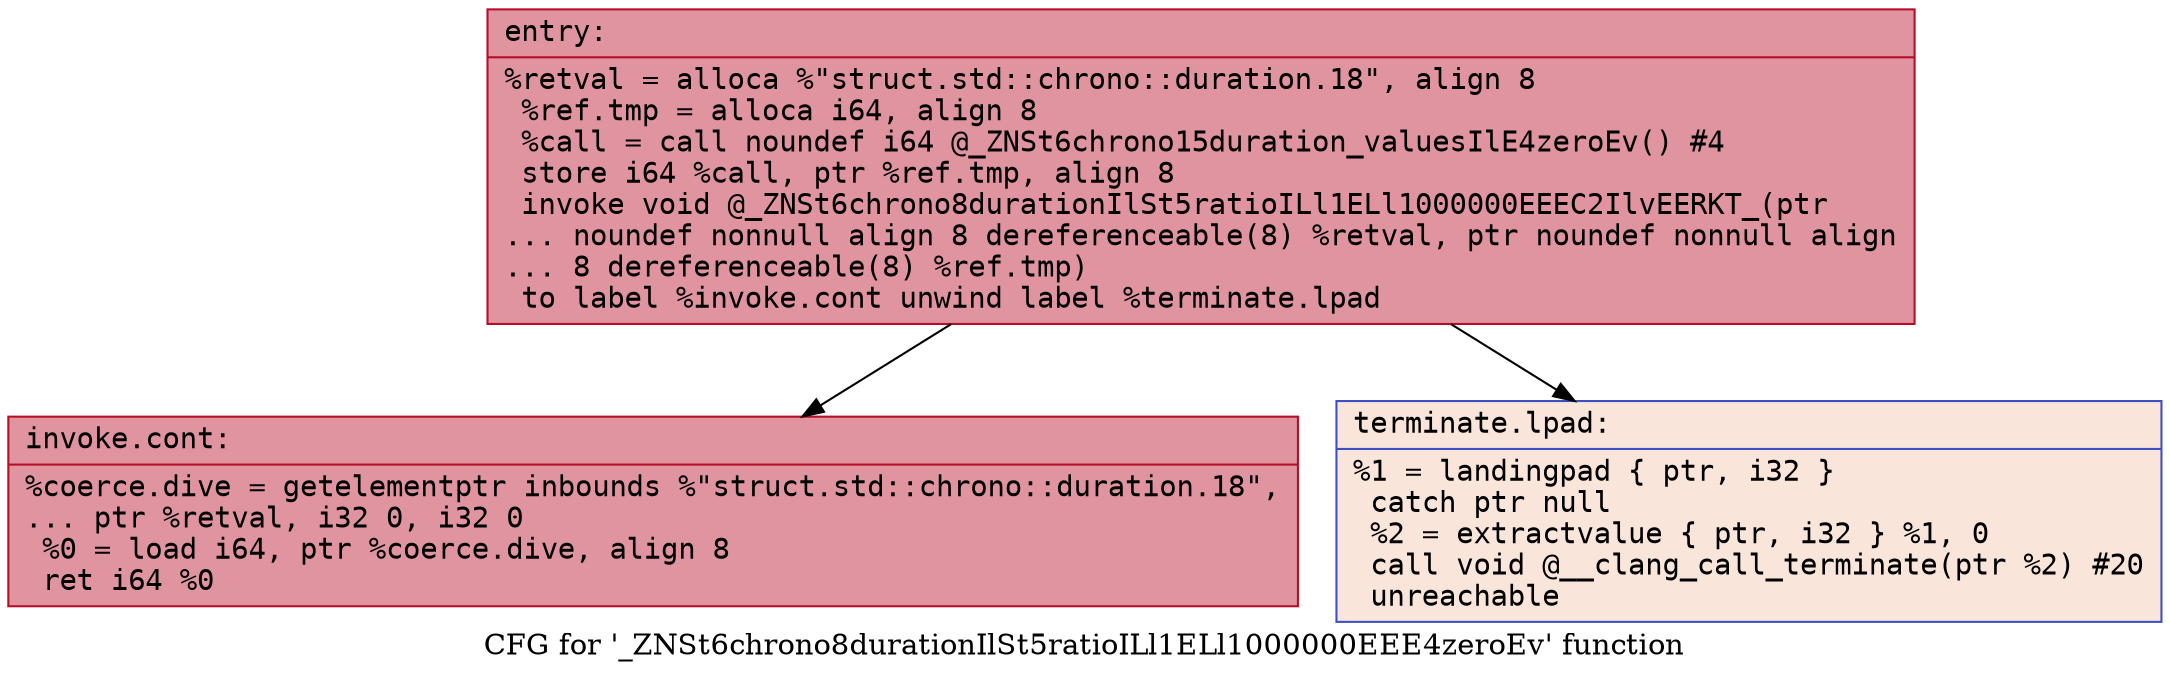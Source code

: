 digraph "CFG for '_ZNSt6chrono8durationIlSt5ratioILl1ELl1000000EEE4zeroEv' function" {
	label="CFG for '_ZNSt6chrono8durationIlSt5ratioILl1ELl1000000EEE4zeroEv' function";

	Node0x5651cd873bc0 [shape=record,color="#b70d28ff", style=filled, fillcolor="#b70d2870" fontname="Courier",label="{entry:\l|  %retval = alloca %\"struct.std::chrono::duration.18\", align 8\l  %ref.tmp = alloca i64, align 8\l  %call = call noundef i64 @_ZNSt6chrono15duration_valuesIlE4zeroEv() #4\l  store i64 %call, ptr %ref.tmp, align 8\l  invoke void @_ZNSt6chrono8durationIlSt5ratioILl1ELl1000000EEEC2IlvEERKT_(ptr\l... noundef nonnull align 8 dereferenceable(8) %retval, ptr noundef nonnull align\l... 8 dereferenceable(8) %ref.tmp)\l          to label %invoke.cont unwind label %terminate.lpad\l}"];
	Node0x5651cd873bc0 -> Node0x5651cd874060[tooltip="entry -> invoke.cont\nProbability 100.00%" ];
	Node0x5651cd873bc0 -> Node0x5651cd8740b0[tooltip="entry -> terminate.lpad\nProbability 0.00%" ];
	Node0x5651cd874060 [shape=record,color="#b70d28ff", style=filled, fillcolor="#b70d2870" fontname="Courier",label="{invoke.cont:\l|  %coerce.dive = getelementptr inbounds %\"struct.std::chrono::duration.18\",\l... ptr %retval, i32 0, i32 0\l  %0 = load i64, ptr %coerce.dive, align 8\l  ret i64 %0\l}"];
	Node0x5651cd8740b0 [shape=record,color="#3d50c3ff", style=filled, fillcolor="#f4c5ad70" fontname="Courier",label="{terminate.lpad:\l|  %1 = landingpad \{ ptr, i32 \}\l          catch ptr null\l  %2 = extractvalue \{ ptr, i32 \} %1, 0\l  call void @__clang_call_terminate(ptr %2) #20\l  unreachable\l}"];
}
